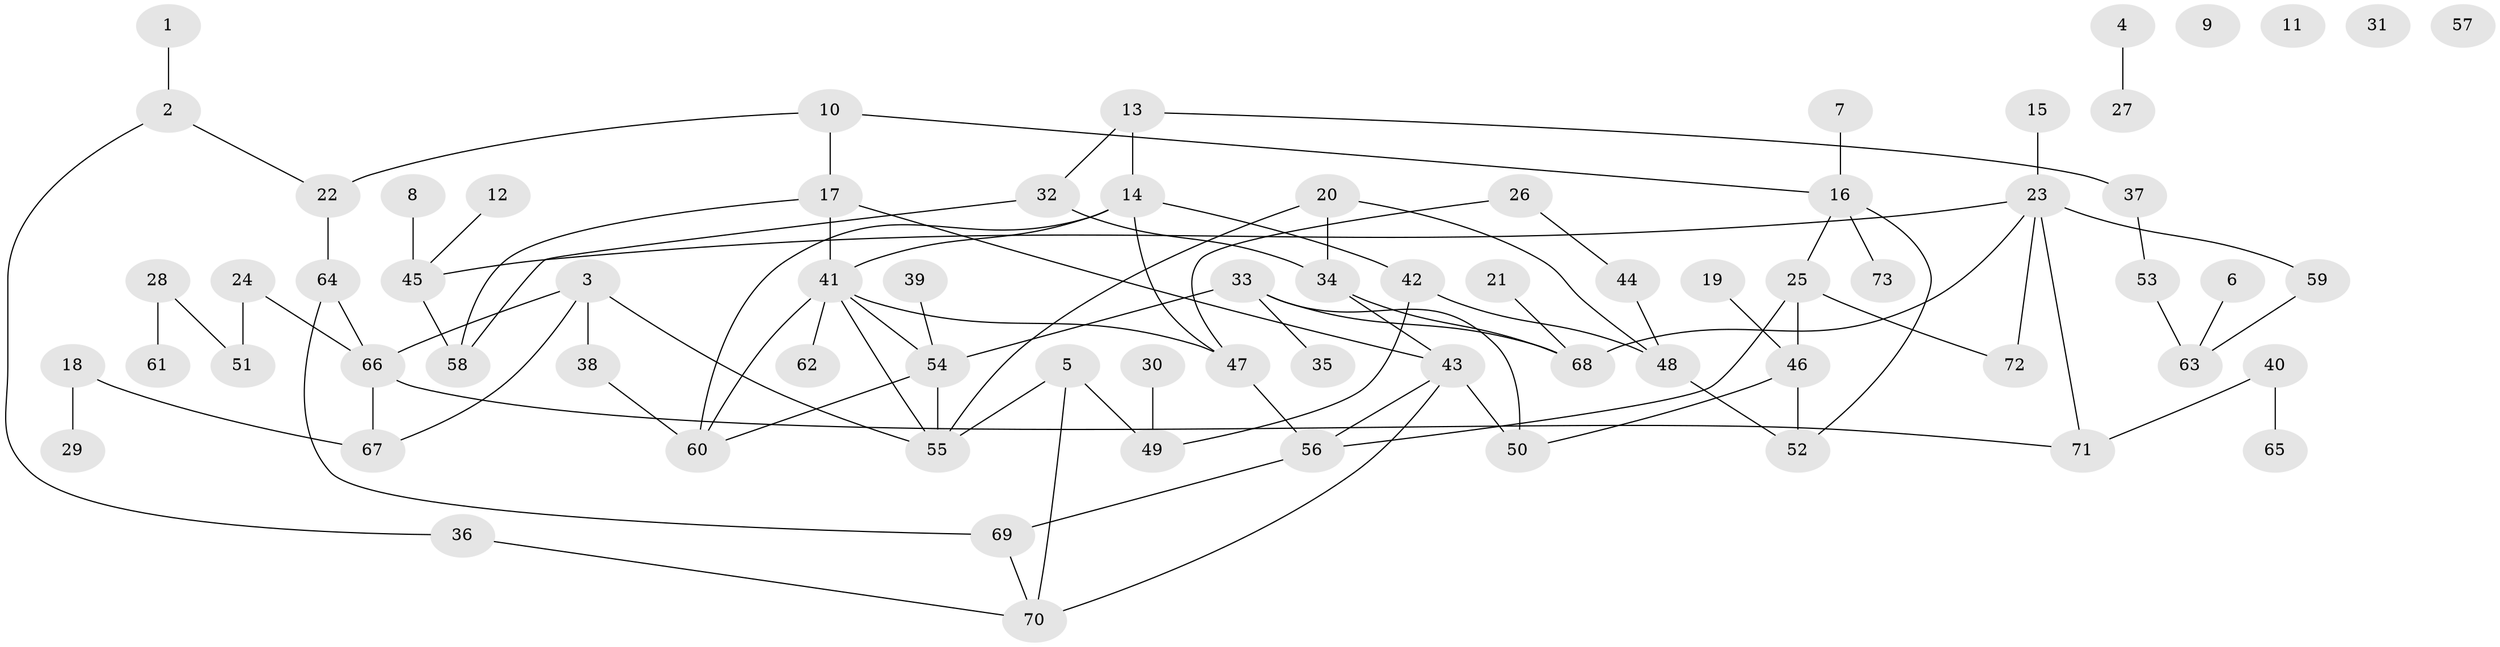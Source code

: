 // coarse degree distribution, {2: 0.16666666666666666, 4: 0.10416666666666667, 0: 0.10416666666666667, 6: 0.125, 3: 0.22916666666666666, 1: 0.1875, 5: 0.0625, 7: 0.020833333333333332}
// Generated by graph-tools (version 1.1) at 2025/41/03/06/25 10:41:23]
// undirected, 73 vertices, 95 edges
graph export_dot {
graph [start="1"]
  node [color=gray90,style=filled];
  1;
  2;
  3;
  4;
  5;
  6;
  7;
  8;
  9;
  10;
  11;
  12;
  13;
  14;
  15;
  16;
  17;
  18;
  19;
  20;
  21;
  22;
  23;
  24;
  25;
  26;
  27;
  28;
  29;
  30;
  31;
  32;
  33;
  34;
  35;
  36;
  37;
  38;
  39;
  40;
  41;
  42;
  43;
  44;
  45;
  46;
  47;
  48;
  49;
  50;
  51;
  52;
  53;
  54;
  55;
  56;
  57;
  58;
  59;
  60;
  61;
  62;
  63;
  64;
  65;
  66;
  67;
  68;
  69;
  70;
  71;
  72;
  73;
  1 -- 2;
  2 -- 22;
  2 -- 36;
  3 -- 38;
  3 -- 55;
  3 -- 66;
  3 -- 67;
  4 -- 27;
  5 -- 49;
  5 -- 55;
  5 -- 70;
  6 -- 63;
  7 -- 16;
  8 -- 45;
  10 -- 16;
  10 -- 17;
  10 -- 22;
  12 -- 45;
  13 -- 14;
  13 -- 32;
  13 -- 37;
  14 -- 41;
  14 -- 42;
  14 -- 47;
  14 -- 60;
  15 -- 23;
  16 -- 25;
  16 -- 52;
  16 -- 73;
  17 -- 41;
  17 -- 43;
  17 -- 58;
  18 -- 29;
  18 -- 67;
  19 -- 46;
  20 -- 34;
  20 -- 48;
  20 -- 55;
  21 -- 68;
  22 -- 64;
  23 -- 45;
  23 -- 59;
  23 -- 68;
  23 -- 71;
  23 -- 72;
  24 -- 51;
  24 -- 66;
  25 -- 46;
  25 -- 56;
  25 -- 72;
  26 -- 44;
  26 -- 47;
  28 -- 51;
  28 -- 61;
  30 -- 49;
  32 -- 34;
  32 -- 58;
  33 -- 35;
  33 -- 50;
  33 -- 54;
  33 -- 68;
  34 -- 43;
  34 -- 68;
  36 -- 70;
  37 -- 53;
  38 -- 60;
  39 -- 54;
  40 -- 65;
  40 -- 71;
  41 -- 47;
  41 -- 54;
  41 -- 55;
  41 -- 60;
  41 -- 62;
  42 -- 48;
  42 -- 49;
  43 -- 50;
  43 -- 56;
  43 -- 70;
  44 -- 48;
  45 -- 58;
  46 -- 50;
  46 -- 52;
  47 -- 56;
  48 -- 52;
  53 -- 63;
  54 -- 55;
  54 -- 60;
  56 -- 69;
  59 -- 63;
  64 -- 66;
  64 -- 69;
  66 -- 67;
  66 -- 71;
  69 -- 70;
}
